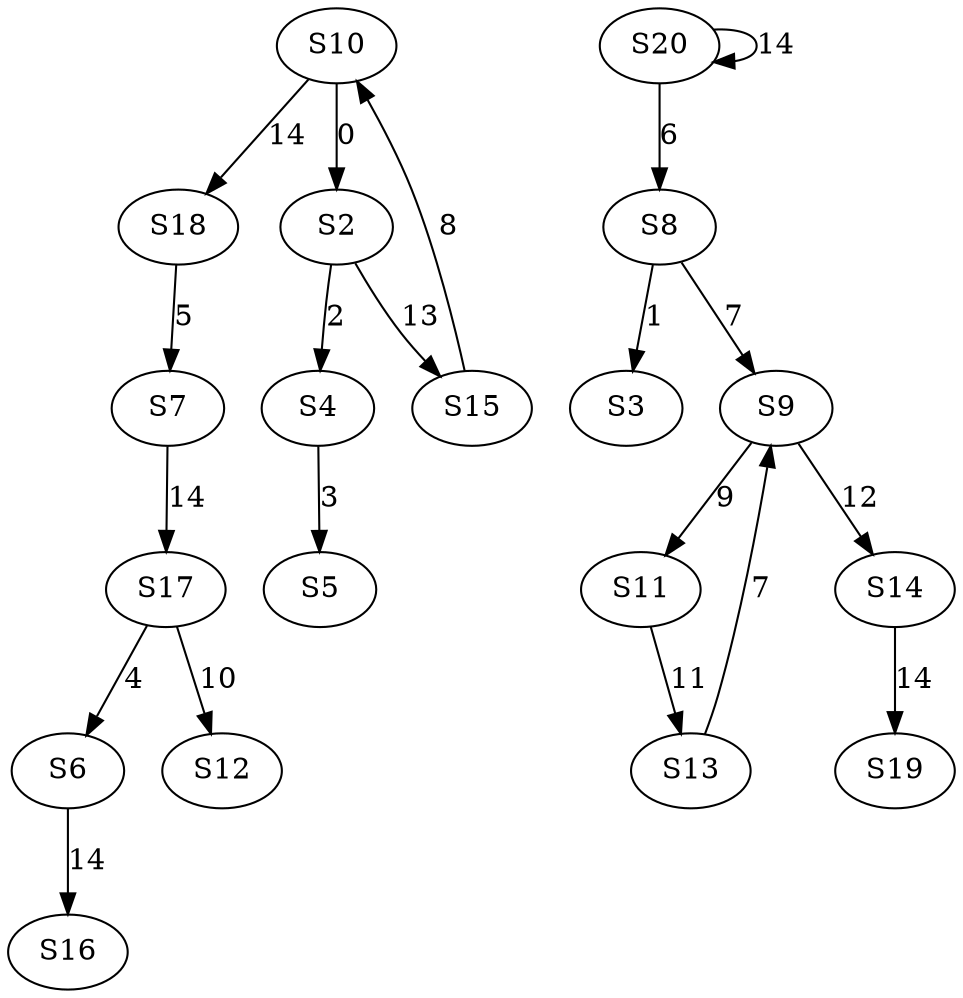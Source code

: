 strict digraph {
	S10 -> S2 [ label = 0 ];
	S8 -> S3 [ label = 1 ];
	S2 -> S4 [ label = 2 ];
	S4 -> S5 [ label = 3 ];
	S17 -> S6 [ label = 4 ];
	S18 -> S7 [ label = 5 ];
	S20 -> S8 [ label = 6 ];
	S8 -> S9 [ label = 7 ];
	S15 -> S10 [ label = 8 ];
	S9 -> S11 [ label = 9 ];
	S17 -> S12 [ label = 10 ];
	S11 -> S13 [ label = 11 ];
	S9 -> S14 [ label = 12 ];
	S2 -> S15 [ label = 13 ];
	S6 -> S16 [ label = 14 ];
	S7 -> S17 [ label = 14 ];
	S10 -> S18 [ label = 14 ];
	S14 -> S19 [ label = 14 ];
	S20 -> S20 [ label = 14 ];
	S13 -> S9 [ label = 7 ];
}